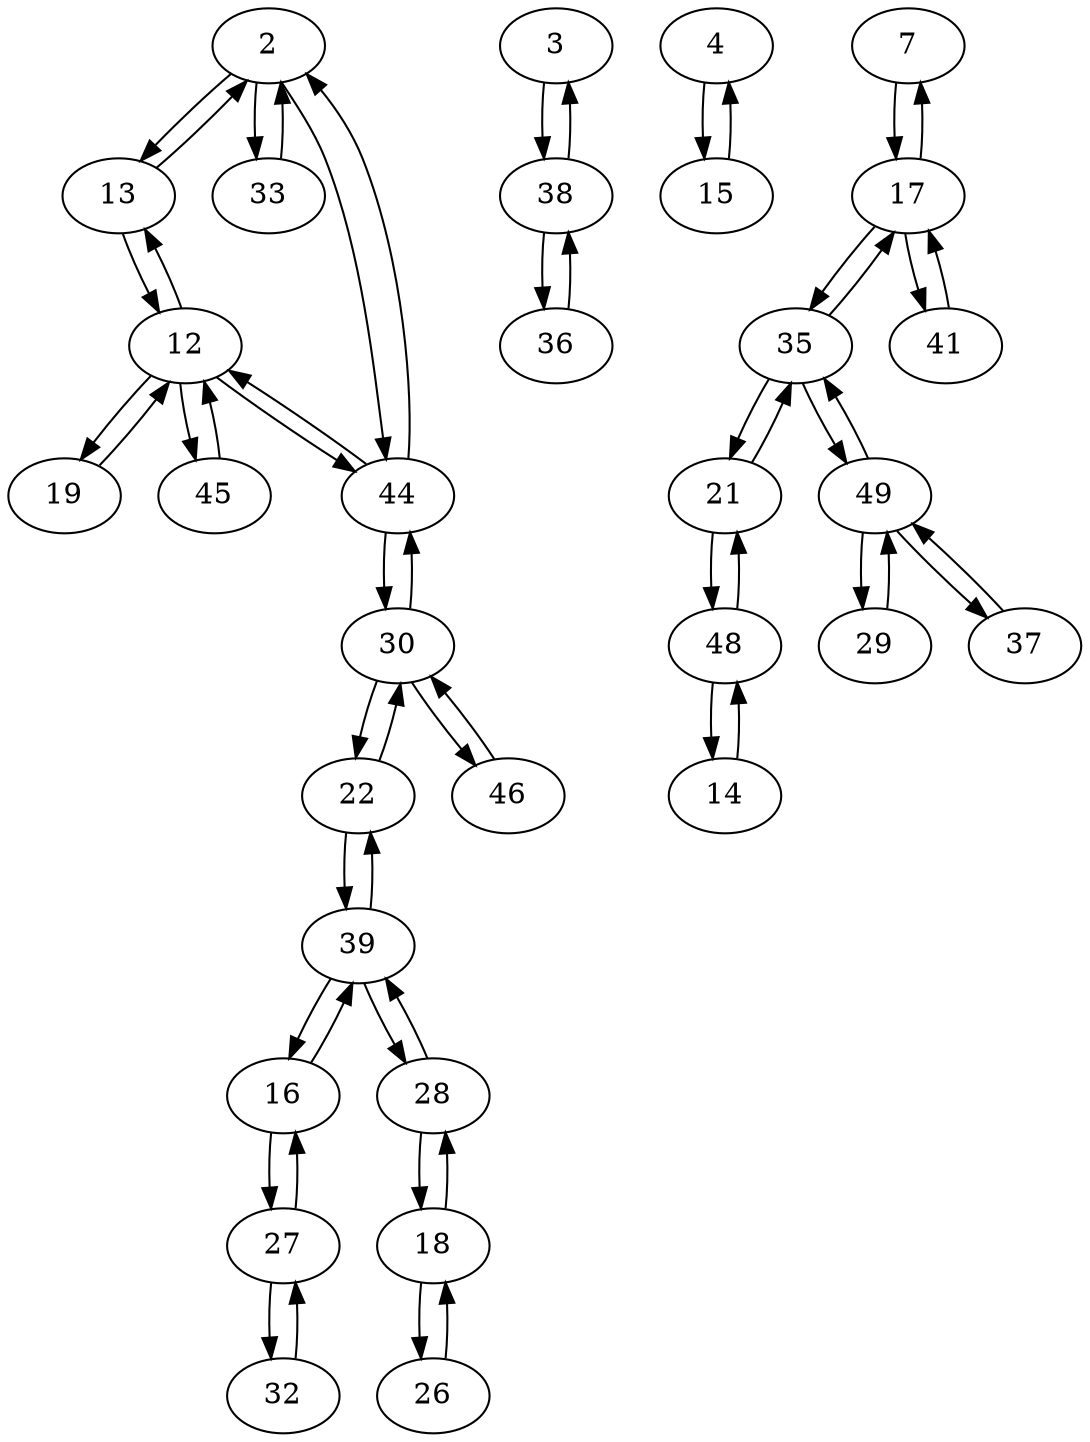 digraph G {
  2 -> 13;
  2 -> 33;
  2 -> 44;
  3 -> 38;
  4 -> 15;
  7 -> 17;
  12 -> 13;
  12 -> 19;
  12 -> 44;
  12 -> 45;
  13 -> 2;
  13 -> 12;
  14 -> 48;
  15 -> 4;
  16 -> 27;
  16 -> 39;
  17 -> 7;
  17 -> 35;
  17 -> 41;
  18 -> 26;
  18 -> 28;
  19 -> 12;
  21 -> 35;
  21 -> 48;
  22 -> 30;
  22 -> 39;
  26 -> 18;
  27 -> 16;
  27 -> 32;
  28 -> 18;
  28 -> 39;
  29 -> 49;
  30 -> 22;
  30 -> 44;
  30 -> 46;
  32 -> 27;
  33 -> 2;
  35 -> 17;
  35 -> 21;
  35 -> 49;
  36 -> 38;
  37 -> 49;
  38 -> 3;
  38 -> 36;
  39 -> 16;
  39 -> 22;
  39 -> 28;
  41 -> 17;
  44 -> 2;
  44 -> 12;
  44 -> 30;
  45 -> 12;
  46 -> 30;
  48 -> 14;
  48 -> 21;
  49 -> 29;
  49 -> 35;
  49 -> 37;
}